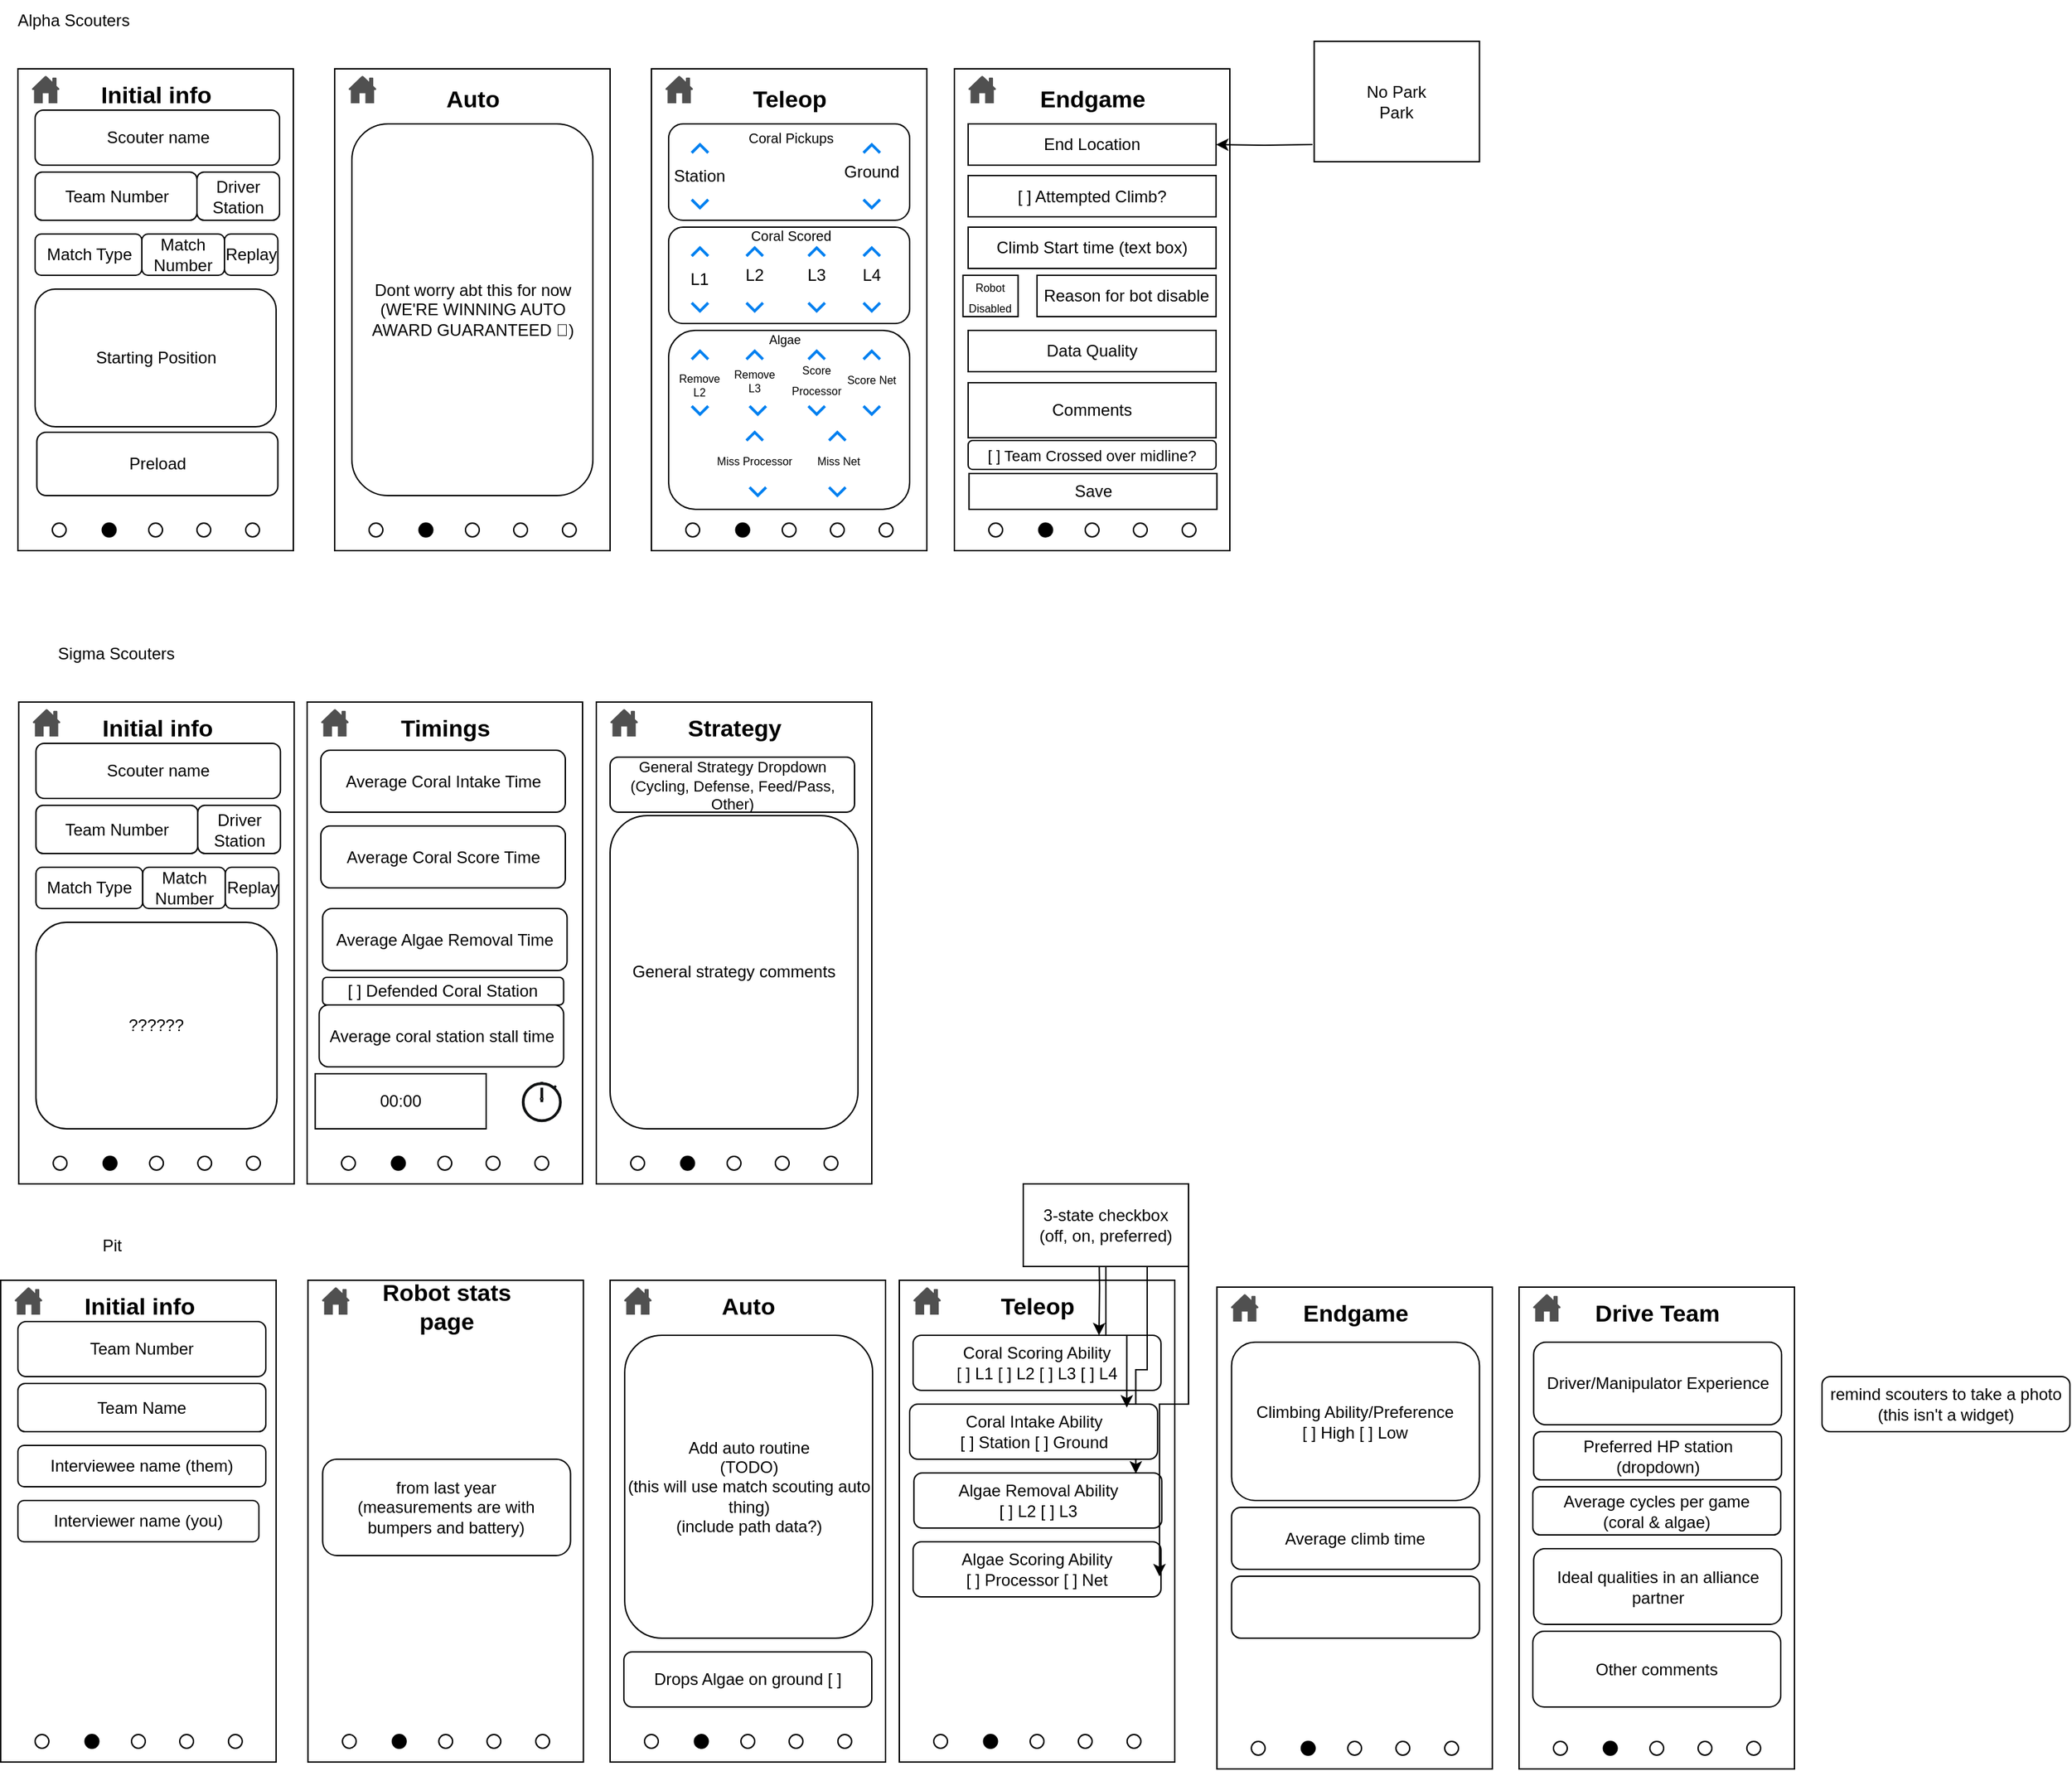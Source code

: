 <mxfile version="24.7.17">
  <diagram name="Page-1" id="pNYuu7fGyG9eFN8VhIZH">
    <mxGraphModel dx="869" dy="518" grid="1" gridSize="10" guides="1" tooltips="1" connect="1" arrows="1" fold="1" page="1" pageScale="1" pageWidth="850" pageHeight="1100" math="0" shadow="0">
      <root>
        <mxCell id="0" />
        <mxCell id="1" parent="0" />
        <mxCell id="2jo4EMqZSGKjD50c55YL-33" value="" style="rounded=0;whiteSpace=wrap;html=1;" parent="1" vertex="1">
          <mxGeometry x="580" y="190" width="200" height="350" as="geometry" />
        </mxCell>
        <mxCell id="2jo4EMqZSGKjD50c55YL-1" value="" style="rounded=0;whiteSpace=wrap;html=1;" parent="1" vertex="1">
          <mxGeometry x="120" y="190" width="200" height="350" as="geometry" />
        </mxCell>
        <mxCell id="2jo4EMqZSGKjD50c55YL-3" value="" style="sketch=0;pointerEvents=1;shadow=0;dashed=0;html=1;strokeColor=none;fillColor=#505050;labelPosition=center;verticalLabelPosition=bottom;verticalAlign=top;outlineConnect=0;align=center;shape=mxgraph.office.concepts.home;" parent="1" vertex="1">
          <mxGeometry x="130" y="195" width="20.4" height="20" as="geometry" />
        </mxCell>
        <mxCell id="2jo4EMqZSGKjD50c55YL-4" value="Team Number" style="rounded=1;whiteSpace=wrap;html=1;" parent="1" vertex="1">
          <mxGeometry x="132.5" y="265" width="117.5" height="35" as="geometry" />
        </mxCell>
        <mxCell id="2jo4EMqZSGKjD50c55YL-5" value="Match Type" style="rounded=1;whiteSpace=wrap;html=1;" parent="1" vertex="1">
          <mxGeometry x="132.5" y="310" width="77.5" height="30" as="geometry" />
        </mxCell>
        <mxCell id="2jo4EMqZSGKjD50c55YL-6" value="Starting Position" style="rounded=1;whiteSpace=wrap;html=1;" parent="1" vertex="1">
          <mxGeometry x="132.5" y="350" width="175" height="100" as="geometry" />
        </mxCell>
        <mxCell id="2jo4EMqZSGKjD50c55YL-7" value="&lt;span style=&quot;font-size: 17px;&quot;&gt;&lt;b&gt;Initial info&lt;/b&gt;&lt;/span&gt;" style="text;html=1;align=center;verticalAlign=middle;whiteSpace=wrap;rounded=0;" parent="1" vertex="1">
          <mxGeometry x="161.25" y="195" width="118.75" height="30" as="geometry" />
        </mxCell>
        <mxCell id="2jo4EMqZSGKjD50c55YL-8" value="" style="ellipse;whiteSpace=wrap;html=1;aspect=fixed;" parent="1" vertex="1">
          <mxGeometry x="145" y="520" width="10" height="10" as="geometry" />
        </mxCell>
        <mxCell id="2jo4EMqZSGKjD50c55YL-9" value="" style="ellipse;whiteSpace=wrap;html=1;aspect=fixed;fillColor=#000000;" parent="1" vertex="1">
          <mxGeometry x="181.25" y="520" width="10" height="10" as="geometry" />
        </mxCell>
        <mxCell id="2jo4EMqZSGKjD50c55YL-10" value="" style="ellipse;whiteSpace=wrap;html=1;aspect=fixed;" parent="1" vertex="1">
          <mxGeometry x="215" y="520" width="10" height="10" as="geometry" />
        </mxCell>
        <mxCell id="2jo4EMqZSGKjD50c55YL-11" value="" style="ellipse;whiteSpace=wrap;html=1;aspect=fixed;" parent="1" vertex="1">
          <mxGeometry x="250" y="520" width="10" height="10" as="geometry" />
        </mxCell>
        <mxCell id="2jo4EMqZSGKjD50c55YL-12" value="" style="ellipse;whiteSpace=wrap;html=1;aspect=fixed;" parent="1" vertex="1">
          <mxGeometry x="285.4" y="520" width="10" height="10" as="geometry" />
        </mxCell>
        <mxCell id="2jo4EMqZSGKjD50c55YL-14" value="Match Number" style="rounded=1;whiteSpace=wrap;html=1;" parent="1" vertex="1">
          <mxGeometry x="210" y="310" width="60" height="30" as="geometry" />
        </mxCell>
        <mxCell id="2jo4EMqZSGKjD50c55YL-15" value="Replay" style="rounded=1;whiteSpace=wrap;html=1;" parent="1" vertex="1">
          <mxGeometry x="270" y="310" width="38.75" height="30" as="geometry" />
        </mxCell>
        <mxCell id="2jo4EMqZSGKjD50c55YL-16" value="Driver Station" style="rounded=1;whiteSpace=wrap;html=1;" parent="1" vertex="1">
          <mxGeometry x="250" y="265" width="60" height="35" as="geometry" />
        </mxCell>
        <mxCell id="2jo4EMqZSGKjD50c55YL-17" value="Scouter name" style="rounded=1;whiteSpace=wrap;html=1;" parent="1" vertex="1">
          <mxGeometry x="132.5" y="220" width="177.5" height="40" as="geometry" />
        </mxCell>
        <mxCell id="2jo4EMqZSGKjD50c55YL-18" value="" style="rounded=0;whiteSpace=wrap;html=1;" parent="1" vertex="1">
          <mxGeometry x="350" y="190" width="200" height="350" as="geometry" />
        </mxCell>
        <mxCell id="2jo4EMqZSGKjD50c55YL-19" value="" style="sketch=0;pointerEvents=1;shadow=0;dashed=0;html=1;strokeColor=none;fillColor=#505050;labelPosition=center;verticalLabelPosition=bottom;verticalAlign=top;outlineConnect=0;align=center;shape=mxgraph.office.concepts.home;" parent="1" vertex="1">
          <mxGeometry x="360" y="195" width="20.4" height="20" as="geometry" />
        </mxCell>
        <mxCell id="2jo4EMqZSGKjD50c55YL-22" value="Dont worry abt this for now&lt;div&gt;(WE&#39;RE WINNING AUTO AWARD GUARANTEED 🥳)&lt;/div&gt;" style="rounded=1;whiteSpace=wrap;html=1;" parent="1" vertex="1">
          <mxGeometry x="362.5" y="230" width="175" height="270" as="geometry" />
        </mxCell>
        <mxCell id="2jo4EMqZSGKjD50c55YL-23" value="&lt;span style=&quot;font-size: 17px;&quot;&gt;&lt;b&gt;Auto&lt;/b&gt;&lt;/span&gt;" style="text;html=1;align=center;verticalAlign=middle;whiteSpace=wrap;rounded=0;" parent="1" vertex="1">
          <mxGeometry x="391.25" y="200" width="118.75" height="25" as="geometry" />
        </mxCell>
        <mxCell id="2jo4EMqZSGKjD50c55YL-24" value="" style="ellipse;whiteSpace=wrap;html=1;aspect=fixed;" parent="1" vertex="1">
          <mxGeometry x="375" y="520" width="10" height="10" as="geometry" />
        </mxCell>
        <mxCell id="2jo4EMqZSGKjD50c55YL-25" value="" style="ellipse;whiteSpace=wrap;html=1;aspect=fixed;fillColor=#000000;" parent="1" vertex="1">
          <mxGeometry x="411.25" y="520" width="10" height="10" as="geometry" />
        </mxCell>
        <mxCell id="2jo4EMqZSGKjD50c55YL-26" value="" style="ellipse;whiteSpace=wrap;html=1;aspect=fixed;" parent="1" vertex="1">
          <mxGeometry x="445" y="520" width="10" height="10" as="geometry" />
        </mxCell>
        <mxCell id="2jo4EMqZSGKjD50c55YL-27" value="" style="ellipse;whiteSpace=wrap;html=1;aspect=fixed;" parent="1" vertex="1">
          <mxGeometry x="480" y="520" width="10" height="10" as="geometry" />
        </mxCell>
        <mxCell id="2jo4EMqZSGKjD50c55YL-28" value="" style="ellipse;whiteSpace=wrap;html=1;aspect=fixed;" parent="1" vertex="1">
          <mxGeometry x="515.4" y="520" width="10" height="10" as="geometry" />
        </mxCell>
        <mxCell id="2jo4EMqZSGKjD50c55YL-34" value="" style="sketch=0;pointerEvents=1;shadow=0;dashed=0;html=1;strokeColor=none;fillColor=#505050;labelPosition=center;verticalLabelPosition=bottom;verticalAlign=top;outlineConnect=0;align=center;shape=mxgraph.office.concepts.home;" parent="1" vertex="1">
          <mxGeometry x="590" y="195" width="20.4" height="20" as="geometry" />
        </mxCell>
        <mxCell id="2jo4EMqZSGKjD50c55YL-35" value="" style="rounded=1;whiteSpace=wrap;html=1;" parent="1" vertex="1">
          <mxGeometry x="592.5" y="230" width="175" height="70" as="geometry" />
        </mxCell>
        <mxCell id="2jo4EMqZSGKjD50c55YL-36" value="&lt;span style=&quot;font-size: 17px;&quot;&gt;&lt;b&gt;Teleop&lt;/b&gt;&lt;/span&gt;" style="text;html=1;align=center;verticalAlign=middle;whiteSpace=wrap;rounded=0;" parent="1" vertex="1">
          <mxGeometry x="621.25" y="200" width="118.75" height="25" as="geometry" />
        </mxCell>
        <mxCell id="2jo4EMqZSGKjD50c55YL-37" value="" style="ellipse;whiteSpace=wrap;html=1;aspect=fixed;" parent="1" vertex="1">
          <mxGeometry x="605" y="520" width="10" height="10" as="geometry" />
        </mxCell>
        <mxCell id="2jo4EMqZSGKjD50c55YL-38" value="" style="ellipse;whiteSpace=wrap;html=1;aspect=fixed;fillColor=#000000;" parent="1" vertex="1">
          <mxGeometry x="641.25" y="520" width="10" height="10" as="geometry" />
        </mxCell>
        <mxCell id="2jo4EMqZSGKjD50c55YL-39" value="" style="ellipse;whiteSpace=wrap;html=1;aspect=fixed;" parent="1" vertex="1">
          <mxGeometry x="675" y="520" width="10" height="10" as="geometry" />
        </mxCell>
        <mxCell id="2jo4EMqZSGKjD50c55YL-40" value="" style="ellipse;whiteSpace=wrap;html=1;aspect=fixed;" parent="1" vertex="1">
          <mxGeometry x="710" y="520" width="10" height="10" as="geometry" />
        </mxCell>
        <mxCell id="2jo4EMqZSGKjD50c55YL-41" value="" style="ellipse;whiteSpace=wrap;html=1;aspect=fixed;" parent="1" vertex="1">
          <mxGeometry x="745.4" y="520" width="10" height="10" as="geometry" />
        </mxCell>
        <mxCell id="2jo4EMqZSGKjD50c55YL-42" value="Alpha Scouters" style="text;html=1;align=center;verticalAlign=middle;resizable=0;points=[];autosize=1;strokeColor=none;fillColor=none;" parent="1" vertex="1">
          <mxGeometry x="110" y="140" width="100" height="30" as="geometry" />
        </mxCell>
        <mxCell id="2jo4EMqZSGKjD50c55YL-43" value="Sigma Scouters" style="text;html=1;align=center;verticalAlign=middle;resizable=0;points=[];autosize=1;strokeColor=none;fillColor=none;" parent="1" vertex="1">
          <mxGeometry x="136.25" y="600" width="110" height="30" as="geometry" />
        </mxCell>
        <mxCell id="2jo4EMqZSGKjD50c55YL-44" value="&lt;font style=&quot;font-size: 10px;&quot;&gt;Coral Pickups&lt;/font&gt;" style="text;html=1;align=center;verticalAlign=middle;whiteSpace=wrap;rounded=0;" parent="1" vertex="1">
          <mxGeometry x="641.25" y="225" width="81.25" height="30" as="geometry" />
        </mxCell>
        <mxCell id="2jo4EMqZSGKjD50c55YL-45" value="" style="html=1;verticalLabelPosition=bottom;labelBackgroundColor=#ffffff;verticalAlign=top;shadow=0;dashed=0;strokeWidth=2;shape=mxgraph.ios7.misc.up;strokeColor=#0080f0;" parent="1" vertex="1">
          <mxGeometry x="609.25" y="245" width="12" height="6" as="geometry" />
        </mxCell>
        <mxCell id="2jo4EMqZSGKjD50c55YL-46" value="" style="html=1;verticalLabelPosition=bottom;labelBackgroundColor=#ffffff;verticalAlign=top;shadow=0;dashed=0;strokeWidth=2;shape=mxgraph.ios7.misc.down;strokeColor=#0080f0;" parent="1" vertex="1">
          <mxGeometry x="609.25" y="285" width="12" height="6" as="geometry" />
        </mxCell>
        <mxCell id="2jo4EMqZSGKjD50c55YL-47" value="Station" style="text;html=1;align=center;verticalAlign=middle;whiteSpace=wrap;rounded=0;" parent="1" vertex="1">
          <mxGeometry x="585.25" y="255" width="60" height="25" as="geometry" />
        </mxCell>
        <mxCell id="2jo4EMqZSGKjD50c55YL-50" value="Ground" style="text;html=1;align=center;verticalAlign=middle;whiteSpace=wrap;rounded=0;" parent="1" vertex="1">
          <mxGeometry x="710" y="245" width="60" height="40" as="geometry" />
        </mxCell>
        <mxCell id="2jo4EMqZSGKjD50c55YL-51" value="" style="html=1;verticalLabelPosition=bottom;labelBackgroundColor=#ffffff;verticalAlign=top;shadow=0;dashed=0;strokeWidth=2;shape=mxgraph.ios7.misc.up;strokeColor=#0080f0;" parent="1" vertex="1">
          <mxGeometry x="734" y="245" width="12" height="6" as="geometry" />
        </mxCell>
        <mxCell id="2jo4EMqZSGKjD50c55YL-52" value="" style="html=1;verticalLabelPosition=bottom;labelBackgroundColor=#ffffff;verticalAlign=top;shadow=0;dashed=0;strokeWidth=2;shape=mxgraph.ios7.misc.down;strokeColor=#0080f0;" parent="1" vertex="1">
          <mxGeometry x="734" y="285" width="12" height="6" as="geometry" />
        </mxCell>
        <mxCell id="2jo4EMqZSGKjD50c55YL-53" value="" style="rounded=1;whiteSpace=wrap;html=1;" parent="1" vertex="1">
          <mxGeometry x="592.5" y="305" width="175" height="70" as="geometry" />
        </mxCell>
        <mxCell id="2jo4EMqZSGKjD50c55YL-54" value="&lt;font style=&quot;font-size: 10px;&quot;&gt;Coral Scored&lt;/font&gt;" style="text;html=1;align=center;verticalAlign=middle;whiteSpace=wrap;rounded=0;" parent="1" vertex="1">
          <mxGeometry x="641.25" y="296" width="81.25" height="30" as="geometry" />
        </mxCell>
        <mxCell id="2jo4EMqZSGKjD50c55YL-55" value="" style="html=1;verticalLabelPosition=bottom;labelBackgroundColor=#ffffff;verticalAlign=top;shadow=0;dashed=0;strokeWidth=2;shape=mxgraph.ios7.misc.up;strokeColor=#0080f0;" parent="1" vertex="1">
          <mxGeometry x="609.25" y="320" width="12" height="6" as="geometry" />
        </mxCell>
        <mxCell id="2jo4EMqZSGKjD50c55YL-56" value="" style="html=1;verticalLabelPosition=bottom;labelBackgroundColor=#ffffff;verticalAlign=top;shadow=0;dashed=0;strokeWidth=2;shape=mxgraph.ios7.misc.down;strokeColor=#0080f0;" parent="1" vertex="1">
          <mxGeometry x="609.25" y="360" width="12" height="6" as="geometry" />
        </mxCell>
        <mxCell id="2jo4EMqZSGKjD50c55YL-57" value="L1" style="text;html=1;align=center;verticalAlign=middle;whiteSpace=wrap;rounded=0;" parent="1" vertex="1">
          <mxGeometry x="585.25" y="330" width="60" height="25" as="geometry" />
        </mxCell>
        <mxCell id="2jo4EMqZSGKjD50c55YL-58" value="L4" style="text;html=1;align=center;verticalAlign=middle;whiteSpace=wrap;rounded=0;" parent="1" vertex="1">
          <mxGeometry x="710" y="320" width="60" height="40" as="geometry" />
        </mxCell>
        <mxCell id="2jo4EMqZSGKjD50c55YL-59" value="" style="html=1;verticalLabelPosition=bottom;labelBackgroundColor=#ffffff;verticalAlign=top;shadow=0;dashed=0;strokeWidth=2;shape=mxgraph.ios7.misc.up;strokeColor=#0080f0;" parent="1" vertex="1">
          <mxGeometry x="734" y="320" width="12" height="6" as="geometry" />
        </mxCell>
        <mxCell id="2jo4EMqZSGKjD50c55YL-60" value="" style="html=1;verticalLabelPosition=bottom;labelBackgroundColor=#ffffff;verticalAlign=top;shadow=0;dashed=0;strokeWidth=2;shape=mxgraph.ios7.misc.down;strokeColor=#0080f0;" parent="1" vertex="1">
          <mxGeometry x="734" y="360" width="12" height="6" as="geometry" />
        </mxCell>
        <mxCell id="2jo4EMqZSGKjD50c55YL-61" value="L3" style="text;html=1;align=center;verticalAlign=middle;whiteSpace=wrap;rounded=0;" parent="1" vertex="1">
          <mxGeometry x="670" y="320" width="60" height="40" as="geometry" />
        </mxCell>
        <mxCell id="2jo4EMqZSGKjD50c55YL-62" value="" style="html=1;verticalLabelPosition=bottom;labelBackgroundColor=#ffffff;verticalAlign=top;shadow=0;dashed=0;strokeWidth=2;shape=mxgraph.ios7.misc.up;strokeColor=#0080f0;" parent="1" vertex="1">
          <mxGeometry x="694" y="320" width="12" height="6" as="geometry" />
        </mxCell>
        <mxCell id="2jo4EMqZSGKjD50c55YL-63" value="" style="html=1;verticalLabelPosition=bottom;labelBackgroundColor=#ffffff;verticalAlign=top;shadow=0;dashed=0;strokeWidth=2;shape=mxgraph.ios7.misc.down;strokeColor=#0080f0;" parent="1" vertex="1">
          <mxGeometry x="694" y="360" width="12" height="6" as="geometry" />
        </mxCell>
        <mxCell id="2jo4EMqZSGKjD50c55YL-64" value="L2" style="text;html=1;align=center;verticalAlign=middle;whiteSpace=wrap;rounded=0;" parent="1" vertex="1">
          <mxGeometry x="625" y="320" width="60" height="40" as="geometry" />
        </mxCell>
        <mxCell id="2jo4EMqZSGKjD50c55YL-65" value="" style="html=1;verticalLabelPosition=bottom;labelBackgroundColor=#ffffff;verticalAlign=top;shadow=0;dashed=0;strokeWidth=2;shape=mxgraph.ios7.misc.up;strokeColor=#0080f0;" parent="1" vertex="1">
          <mxGeometry x="649" y="320" width="12" height="6" as="geometry" />
        </mxCell>
        <mxCell id="2jo4EMqZSGKjD50c55YL-66" value="" style="html=1;verticalLabelPosition=bottom;labelBackgroundColor=#ffffff;verticalAlign=top;shadow=0;dashed=0;strokeWidth=2;shape=mxgraph.ios7.misc.down;strokeColor=#0080f0;" parent="1" vertex="1">
          <mxGeometry x="649" y="360" width="12" height="6" as="geometry" />
        </mxCell>
        <mxCell id="2jo4EMqZSGKjD50c55YL-71" value="" style="rounded=1;whiteSpace=wrap;html=1;" parent="1" vertex="1">
          <mxGeometry x="592.5" y="380" width="175" height="130" as="geometry" />
        </mxCell>
        <mxCell id="2jo4EMqZSGKjD50c55YL-72" value="" style="html=1;verticalLabelPosition=bottom;labelBackgroundColor=#ffffff;verticalAlign=top;shadow=0;dashed=0;strokeWidth=2;shape=mxgraph.ios7.misc.up;strokeColor=#0080f0;" parent="1" vertex="1">
          <mxGeometry x="609.25" y="395" width="12" height="6" as="geometry" />
        </mxCell>
        <mxCell id="2jo4EMqZSGKjD50c55YL-73" value="" style="html=1;verticalLabelPosition=bottom;labelBackgroundColor=#ffffff;verticalAlign=top;shadow=0;dashed=0;strokeWidth=2;shape=mxgraph.ios7.misc.down;strokeColor=#0080f0;" parent="1" vertex="1">
          <mxGeometry x="609.25" y="435" width="12" height="6" as="geometry" />
        </mxCell>
        <mxCell id="2jo4EMqZSGKjD50c55YL-74" value="&lt;font style=&quot;font-size: 8px;&quot;&gt;Remove&lt;/font&gt;&lt;div style=&quot;font-size: 8px;&quot;&gt;&lt;font style=&quot;font-size: 8px;&quot;&gt;L2&lt;/font&gt;&lt;/div&gt;" style="text;html=1;align=center;verticalAlign=middle;whiteSpace=wrap;rounded=0;" parent="1" vertex="1">
          <mxGeometry x="585.25" y="405" width="60" height="25" as="geometry" />
        </mxCell>
        <mxCell id="2jo4EMqZSGKjD50c55YL-75" value="&lt;font style=&quot;font-size: 8px;&quot;&gt;Score Net&lt;/font&gt;" style="text;html=1;align=center;verticalAlign=middle;whiteSpace=wrap;rounded=0;" parent="1" vertex="1">
          <mxGeometry x="710" y="395" width="60" height="40" as="geometry" />
        </mxCell>
        <mxCell id="2jo4EMqZSGKjD50c55YL-76" value="" style="html=1;verticalLabelPosition=bottom;labelBackgroundColor=#ffffff;verticalAlign=top;shadow=0;dashed=0;strokeWidth=2;shape=mxgraph.ios7.misc.up;strokeColor=#0080f0;" parent="1" vertex="1">
          <mxGeometry x="734" y="395" width="12" height="6" as="geometry" />
        </mxCell>
        <mxCell id="2jo4EMqZSGKjD50c55YL-77" value="" style="html=1;verticalLabelPosition=bottom;labelBackgroundColor=#ffffff;verticalAlign=top;shadow=0;dashed=0;strokeWidth=2;shape=mxgraph.ios7.misc.down;strokeColor=#0080f0;" parent="1" vertex="1">
          <mxGeometry x="734" y="435" width="12" height="6" as="geometry" />
        </mxCell>
        <mxCell id="2jo4EMqZSGKjD50c55YL-84" value="&lt;font style=&quot;font-size: 9px;&quot;&gt;Algae&lt;/font&gt;" style="text;html=1;align=center;verticalAlign=middle;whiteSpace=wrap;rounded=0;" parent="1" vertex="1">
          <mxGeometry x="634" y="371" width="86" height="30" as="geometry" />
        </mxCell>
        <mxCell id="2jo4EMqZSGKjD50c55YL-88" value="&lt;font style=&quot;font-size: 8px;&quot;&gt;Score Processor&lt;/font&gt;" style="text;html=1;align=center;verticalAlign=middle;whiteSpace=wrap;rounded=0;" parent="1" vertex="1">
          <mxGeometry x="670" y="395" width="60" height="40" as="geometry" />
        </mxCell>
        <mxCell id="2jo4EMqZSGKjD50c55YL-89" value="" style="html=1;verticalLabelPosition=bottom;labelBackgroundColor=#ffffff;verticalAlign=top;shadow=0;dashed=0;strokeWidth=2;shape=mxgraph.ios7.misc.up;strokeColor=#0080f0;" parent="1" vertex="1">
          <mxGeometry x="694" y="395" width="12" height="6" as="geometry" />
        </mxCell>
        <mxCell id="2jo4EMqZSGKjD50c55YL-90" value="&lt;font style=&quot;font-size: 8px;&quot;&gt;Remove&lt;/font&gt;&lt;div style=&quot;font-size: 8px;&quot;&gt;&lt;font style=&quot;font-size: 8px;&quot;&gt;L3&lt;/font&gt;&lt;/div&gt;" style="text;html=1;align=center;verticalAlign=middle;whiteSpace=wrap;rounded=0;" parent="1" vertex="1">
          <mxGeometry x="625" y="395" width="60" height="40" as="geometry" />
        </mxCell>
        <mxCell id="2jo4EMqZSGKjD50c55YL-91" value="" style="html=1;verticalLabelPosition=bottom;labelBackgroundColor=#ffffff;verticalAlign=top;shadow=0;dashed=0;strokeWidth=2;shape=mxgraph.ios7.misc.up;strokeColor=#0080f0;" parent="1" vertex="1">
          <mxGeometry x="649" y="395" width="12" height="6" as="geometry" />
        </mxCell>
        <mxCell id="2jo4EMqZSGKjD50c55YL-92" value="" style="html=1;verticalLabelPosition=bottom;labelBackgroundColor=#ffffff;verticalAlign=top;shadow=0;dashed=0;strokeWidth=2;shape=mxgraph.ios7.misc.down;strokeColor=#0080f0;" parent="1" vertex="1">
          <mxGeometry x="694" y="435" width="12" height="6" as="geometry" />
        </mxCell>
        <mxCell id="2jo4EMqZSGKjD50c55YL-93" value="" style="html=1;verticalLabelPosition=bottom;labelBackgroundColor=#ffffff;verticalAlign=top;shadow=0;dashed=0;strokeWidth=2;shape=mxgraph.ios7.misc.down;strokeColor=#0080f0;" parent="1" vertex="1">
          <mxGeometry x="651.25" y="435" width="12" height="6" as="geometry" />
        </mxCell>
        <mxCell id="2jo4EMqZSGKjD50c55YL-94" value="&lt;span style=&quot;font-size: 8px;&quot;&gt;Miss Processor&lt;/span&gt;" style="text;html=1;align=center;verticalAlign=middle;whiteSpace=wrap;rounded=0;" parent="1" vertex="1">
          <mxGeometry x="625" y="454" width="60" height="40" as="geometry" />
        </mxCell>
        <mxCell id="2jo4EMqZSGKjD50c55YL-95" value="" style="html=1;verticalLabelPosition=bottom;labelBackgroundColor=#ffffff;verticalAlign=top;shadow=0;dashed=0;strokeWidth=2;shape=mxgraph.ios7.misc.down;strokeColor=#0080f0;" parent="1" vertex="1">
          <mxGeometry x="651.25" y="494" width="12" height="6" as="geometry" />
        </mxCell>
        <mxCell id="2jo4EMqZSGKjD50c55YL-96" value="" style="html=1;verticalLabelPosition=bottom;labelBackgroundColor=#ffffff;verticalAlign=top;shadow=0;dashed=0;strokeWidth=2;shape=mxgraph.ios7.misc.up;strokeColor=#0080f0;" parent="1" vertex="1">
          <mxGeometry x="649" y="454" width="12" height="6" as="geometry" />
        </mxCell>
        <mxCell id="2jo4EMqZSGKjD50c55YL-97" value="" style="html=1;verticalLabelPosition=bottom;labelBackgroundColor=#ffffff;verticalAlign=top;shadow=0;dashed=0;strokeWidth=2;shape=mxgraph.ios7.misc.up;strokeColor=#0080f0;" parent="1" vertex="1">
          <mxGeometry x="709" y="454" width="12" height="6" as="geometry" />
        </mxCell>
        <mxCell id="2jo4EMqZSGKjD50c55YL-98" value="&lt;span style=&quot;font-size: 8px;&quot;&gt;Miss Net&lt;/span&gt;" style="text;html=1;align=center;verticalAlign=middle;whiteSpace=wrap;rounded=0;" parent="1" vertex="1">
          <mxGeometry x="686" y="464" width="60" height="20" as="geometry" />
        </mxCell>
        <mxCell id="2jo4EMqZSGKjD50c55YL-99" value="" style="html=1;verticalLabelPosition=bottom;labelBackgroundColor=#ffffff;verticalAlign=top;shadow=0;dashed=0;strokeWidth=2;shape=mxgraph.ios7.misc.up;strokeColor=#0080f0;direction=west;" parent="1" vertex="1">
          <mxGeometry x="709" y="494" width="12" height="6" as="geometry" />
        </mxCell>
        <mxCell id="2jo4EMqZSGKjD50c55YL-100" value="" style="rounded=0;whiteSpace=wrap;html=1;" parent="1" vertex="1">
          <mxGeometry x="800" y="190" width="200" height="350" as="geometry" />
        </mxCell>
        <mxCell id="2jo4EMqZSGKjD50c55YL-101" value="" style="sketch=0;pointerEvents=1;shadow=0;dashed=0;html=1;strokeColor=none;fillColor=#505050;labelPosition=center;verticalLabelPosition=bottom;verticalAlign=top;outlineConnect=0;align=center;shape=mxgraph.office.concepts.home;" parent="1" vertex="1">
          <mxGeometry x="810" y="195" width="20.4" height="20" as="geometry" />
        </mxCell>
        <mxCell id="2jo4EMqZSGKjD50c55YL-103" value="&lt;span style=&quot;font-size: 17px;&quot;&gt;&lt;b&gt;Endgame&lt;/b&gt;&lt;/span&gt;" style="text;html=1;align=center;verticalAlign=middle;whiteSpace=wrap;rounded=0;" parent="1" vertex="1">
          <mxGeometry x="841.25" y="200" width="118.75" height="25" as="geometry" />
        </mxCell>
        <mxCell id="2jo4EMqZSGKjD50c55YL-104" value="" style="ellipse;whiteSpace=wrap;html=1;aspect=fixed;" parent="1" vertex="1">
          <mxGeometry x="825" y="520" width="10" height="10" as="geometry" />
        </mxCell>
        <mxCell id="2jo4EMqZSGKjD50c55YL-105" value="" style="ellipse;whiteSpace=wrap;html=1;aspect=fixed;fillColor=#000000;" parent="1" vertex="1">
          <mxGeometry x="861.25" y="520" width="10" height="10" as="geometry" />
        </mxCell>
        <mxCell id="2jo4EMqZSGKjD50c55YL-106" value="" style="ellipse;whiteSpace=wrap;html=1;aspect=fixed;" parent="1" vertex="1">
          <mxGeometry x="895" y="520" width="10" height="10" as="geometry" />
        </mxCell>
        <mxCell id="2jo4EMqZSGKjD50c55YL-107" value="" style="ellipse;whiteSpace=wrap;html=1;aspect=fixed;" parent="1" vertex="1">
          <mxGeometry x="930" y="520" width="10" height="10" as="geometry" />
        </mxCell>
        <mxCell id="2jo4EMqZSGKjD50c55YL-108" value="" style="ellipse;whiteSpace=wrap;html=1;aspect=fixed;" parent="1" vertex="1">
          <mxGeometry x="965.4" y="520" width="10" height="10" as="geometry" />
        </mxCell>
        <mxCell id="2jo4EMqZSGKjD50c55YL-151" style="edgeStyle=orthogonalEdgeStyle;rounded=0;orthogonalLoop=1;jettySize=auto;html=1;exitX=1;exitY=0.5;exitDx=0;exitDy=0;entryX=1;entryY=0.5;entryDx=0;entryDy=0;" parent="1" target="2jo4EMqZSGKjD50c55YL-150" edge="1">
          <mxGeometry relative="1" as="geometry">
            <mxPoint x="1060" y="245" as="sourcePoint" />
          </mxGeometry>
        </mxCell>
        <mxCell id="2jo4EMqZSGKjD50c55YL-150" value="End Location" style="rounded=0;whiteSpace=wrap;html=1;" parent="1" vertex="1">
          <mxGeometry x="810" y="230" width="180" height="30" as="geometry" />
        </mxCell>
        <mxCell id="2jo4EMqZSGKjD50c55YL-152" value="No Park&lt;div&gt;Park&lt;/div&gt;" style="rounded=0;whiteSpace=wrap;html=1;" parent="1" vertex="1">
          <mxGeometry x="1061.25" y="170" width="120" height="87.5" as="geometry" />
        </mxCell>
        <mxCell id="2jo4EMqZSGKjD50c55YL-153" value="Climb Start time (text box)" style="rounded=0;whiteSpace=wrap;html=1;" parent="1" vertex="1">
          <mxGeometry x="810" y="305" width="180" height="30" as="geometry" />
        </mxCell>
        <mxCell id="2jo4EMqZSGKjD50c55YL-154" value="Preload" style="rounded=1;whiteSpace=wrap;html=1;" parent="1" vertex="1">
          <mxGeometry x="133.75" y="454" width="175" height="46" as="geometry" />
        </mxCell>
        <mxCell id="2jo4EMqZSGKjD50c55YL-155" value="&lt;font style=&quot;font-size: 8px;&quot;&gt;Robot Disabled&lt;/font&gt;" style="rounded=0;whiteSpace=wrap;html=1;" parent="1" vertex="1">
          <mxGeometry x="806.25" y="340" width="40" height="30" as="geometry" />
        </mxCell>
        <mxCell id="2jo4EMqZSGKjD50c55YL-156" value="Reason for bot disable" style="rounded=0;whiteSpace=wrap;html=1;" parent="1" vertex="1">
          <mxGeometry x="860" y="340" width="130" height="30" as="geometry" />
        </mxCell>
        <mxCell id="2jo4EMqZSGKjD50c55YL-157" value="Data Quality" style="rounded=0;whiteSpace=wrap;html=1;" parent="1" vertex="1">
          <mxGeometry x="810" y="380" width="180" height="30" as="geometry" />
        </mxCell>
        <mxCell id="2jo4EMqZSGKjD50c55YL-158" value="Comments" style="rounded=0;whiteSpace=wrap;html=1;" parent="1" vertex="1">
          <mxGeometry x="810" y="418" width="180" height="40" as="geometry" />
        </mxCell>
        <mxCell id="2jo4EMqZSGKjD50c55YL-159" value="Save" style="rounded=0;whiteSpace=wrap;html=1;" parent="1" vertex="1">
          <mxGeometry x="810.63" y="484" width="180" height="26" as="geometry" />
        </mxCell>
        <mxCell id="2jo4EMqZSGKjD50c55YL-160" value="" style="rounded=0;whiteSpace=wrap;html=1;" parent="1" vertex="1">
          <mxGeometry x="120.63" y="650" width="200" height="350" as="geometry" />
        </mxCell>
        <mxCell id="2jo4EMqZSGKjD50c55YL-161" value="" style="sketch=0;pointerEvents=1;shadow=0;dashed=0;html=1;strokeColor=none;fillColor=#505050;labelPosition=center;verticalLabelPosition=bottom;verticalAlign=top;outlineConnect=0;align=center;shape=mxgraph.office.concepts.home;" parent="1" vertex="1">
          <mxGeometry x="130.63" y="655" width="20.4" height="20" as="geometry" />
        </mxCell>
        <mxCell id="2jo4EMqZSGKjD50c55YL-162" value="Team Number" style="rounded=1;whiteSpace=wrap;html=1;" parent="1" vertex="1">
          <mxGeometry x="133.13" y="725" width="117.5" height="35" as="geometry" />
        </mxCell>
        <mxCell id="2jo4EMqZSGKjD50c55YL-163" value="Match Type" style="rounded=1;whiteSpace=wrap;html=1;" parent="1" vertex="1">
          <mxGeometry x="133.13" y="770" width="77.5" height="30" as="geometry" />
        </mxCell>
        <mxCell id="2jo4EMqZSGKjD50c55YL-164" value="??????" style="rounded=1;whiteSpace=wrap;html=1;" parent="1" vertex="1">
          <mxGeometry x="133.13" y="810" width="175" height="150" as="geometry" />
        </mxCell>
        <mxCell id="2jo4EMqZSGKjD50c55YL-165" value="&lt;span style=&quot;font-size: 17px;&quot;&gt;&lt;b&gt;Initial info&lt;/b&gt;&lt;/span&gt;" style="text;html=1;align=center;verticalAlign=middle;whiteSpace=wrap;rounded=0;" parent="1" vertex="1">
          <mxGeometry x="161.88" y="655" width="118.75" height="30" as="geometry" />
        </mxCell>
        <mxCell id="2jo4EMqZSGKjD50c55YL-166" value="" style="ellipse;whiteSpace=wrap;html=1;aspect=fixed;" parent="1" vertex="1">
          <mxGeometry x="145.63" y="980" width="10" height="10" as="geometry" />
        </mxCell>
        <mxCell id="2jo4EMqZSGKjD50c55YL-167" value="" style="ellipse;whiteSpace=wrap;html=1;aspect=fixed;fillColor=#000000;" parent="1" vertex="1">
          <mxGeometry x="181.88" y="980" width="10" height="10" as="geometry" />
        </mxCell>
        <mxCell id="2jo4EMqZSGKjD50c55YL-168" value="" style="ellipse;whiteSpace=wrap;html=1;aspect=fixed;" parent="1" vertex="1">
          <mxGeometry x="215.63" y="980" width="10" height="10" as="geometry" />
        </mxCell>
        <mxCell id="2jo4EMqZSGKjD50c55YL-169" value="" style="ellipse;whiteSpace=wrap;html=1;aspect=fixed;" parent="1" vertex="1">
          <mxGeometry x="250.63" y="980" width="10" height="10" as="geometry" />
        </mxCell>
        <mxCell id="2jo4EMqZSGKjD50c55YL-170" value="" style="ellipse;whiteSpace=wrap;html=1;aspect=fixed;" parent="1" vertex="1">
          <mxGeometry x="286.03" y="980" width="10" height="10" as="geometry" />
        </mxCell>
        <mxCell id="2jo4EMqZSGKjD50c55YL-171" value="Match Number" style="rounded=1;whiteSpace=wrap;html=1;" parent="1" vertex="1">
          <mxGeometry x="210.63" y="770" width="60" height="30" as="geometry" />
        </mxCell>
        <mxCell id="2jo4EMqZSGKjD50c55YL-172" value="Replay" style="rounded=1;whiteSpace=wrap;html=1;" parent="1" vertex="1">
          <mxGeometry x="270.63" y="770" width="38.75" height="30" as="geometry" />
        </mxCell>
        <mxCell id="2jo4EMqZSGKjD50c55YL-173" value="Driver Station" style="rounded=1;whiteSpace=wrap;html=1;" parent="1" vertex="1">
          <mxGeometry x="250.63" y="725" width="60" height="35" as="geometry" />
        </mxCell>
        <mxCell id="2jo4EMqZSGKjD50c55YL-174" value="Scouter name" style="rounded=1;whiteSpace=wrap;html=1;" parent="1" vertex="1">
          <mxGeometry x="133.13" y="680" width="177.5" height="40" as="geometry" />
        </mxCell>
        <mxCell id="2jo4EMqZSGKjD50c55YL-176" value="" style="rounded=0;whiteSpace=wrap;html=1;" parent="1" vertex="1">
          <mxGeometry x="540" y="650" width="200" height="350" as="geometry" />
        </mxCell>
        <mxCell id="2jo4EMqZSGKjD50c55YL-177" value="" style="sketch=0;pointerEvents=1;shadow=0;dashed=0;html=1;strokeColor=none;fillColor=#505050;labelPosition=center;verticalLabelPosition=bottom;verticalAlign=top;outlineConnect=0;align=center;shape=mxgraph.office.concepts.home;" parent="1" vertex="1">
          <mxGeometry x="550" y="655" width="20.4" height="20" as="geometry" />
        </mxCell>
        <mxCell id="2jo4EMqZSGKjD50c55YL-181" value="&lt;span style=&quot;font-size: 17px;&quot;&gt;&lt;b&gt;Strategy&lt;/b&gt;&lt;/span&gt;" style="text;html=1;align=center;verticalAlign=middle;whiteSpace=wrap;rounded=0;" parent="1" vertex="1">
          <mxGeometry x="581.25" y="655" width="118.75" height="30" as="geometry" />
        </mxCell>
        <mxCell id="2jo4EMqZSGKjD50c55YL-182" value="" style="ellipse;whiteSpace=wrap;html=1;aspect=fixed;" parent="1" vertex="1">
          <mxGeometry x="565" y="980" width="10" height="10" as="geometry" />
        </mxCell>
        <mxCell id="2jo4EMqZSGKjD50c55YL-183" value="" style="ellipse;whiteSpace=wrap;html=1;aspect=fixed;fillColor=#000000;" parent="1" vertex="1">
          <mxGeometry x="601.25" y="980" width="10" height="10" as="geometry" />
        </mxCell>
        <mxCell id="2jo4EMqZSGKjD50c55YL-184" value="" style="ellipse;whiteSpace=wrap;html=1;aspect=fixed;" parent="1" vertex="1">
          <mxGeometry x="635" y="980" width="10" height="10" as="geometry" />
        </mxCell>
        <mxCell id="2jo4EMqZSGKjD50c55YL-185" value="" style="ellipse;whiteSpace=wrap;html=1;aspect=fixed;" parent="1" vertex="1">
          <mxGeometry x="670" y="980" width="10" height="10" as="geometry" />
        </mxCell>
        <mxCell id="2jo4EMqZSGKjD50c55YL-186" value="" style="ellipse;whiteSpace=wrap;html=1;aspect=fixed;" parent="1" vertex="1">
          <mxGeometry x="705.4" y="980" width="10" height="10" as="geometry" />
        </mxCell>
        <mxCell id="2jo4EMqZSGKjD50c55YL-192" value="&lt;font style=&quot;font-size: 11px;&quot;&gt;General Strategy Dropdown&lt;/font&gt;&lt;div style=&quot;font-size: 11px;&quot;&gt;&lt;font style=&quot;font-size: 11px;&quot;&gt;(Cycling, Defense, Feed/Pass, Other)&lt;/font&gt;&lt;/div&gt;" style="rounded=1;whiteSpace=wrap;html=1;" parent="1" vertex="1">
          <mxGeometry x="550" y="690" width="177.5" height="40" as="geometry" />
        </mxCell>
        <mxCell id="2jo4EMqZSGKjD50c55YL-193" value="&lt;span style=&quot;font-size: 11px;&quot;&gt;[ ] Team Crossed over midline?&lt;/span&gt;" style="rounded=1;whiteSpace=wrap;html=1;" parent="1" vertex="1">
          <mxGeometry x="810" y="460" width="180" height="21" as="geometry" />
        </mxCell>
        <mxCell id="2jo4EMqZSGKjD50c55YL-194" value="" style="rounded=0;whiteSpace=wrap;html=1;" parent="1" vertex="1">
          <mxGeometry x="330" y="650" width="200" height="350" as="geometry" />
        </mxCell>
        <mxCell id="2jo4EMqZSGKjD50c55YL-213" value="Average Algae Removal Time" style="rounded=1;whiteSpace=wrap;html=1;" parent="1" vertex="1">
          <mxGeometry x="341.25" y="800" width="177.5" height="45" as="geometry" />
        </mxCell>
        <mxCell id="2jo4EMqZSGKjD50c55YL-195" value="" style="sketch=0;pointerEvents=1;shadow=0;dashed=0;html=1;strokeColor=none;fillColor=#505050;labelPosition=center;verticalLabelPosition=bottom;verticalAlign=top;outlineConnect=0;align=center;shape=mxgraph.office.concepts.home;" parent="1" vertex="1">
          <mxGeometry x="340" y="655" width="20.4" height="20" as="geometry" />
        </mxCell>
        <mxCell id="2jo4EMqZSGKjD50c55YL-196" value="&lt;span style=&quot;font-size: 17px;&quot;&gt;&lt;b&gt;Timings&lt;/b&gt;&lt;/span&gt;" style="text;html=1;align=center;verticalAlign=middle;whiteSpace=wrap;rounded=0;" parent="1" vertex="1">
          <mxGeometry x="371.25" y="655" width="118.75" height="30" as="geometry" />
        </mxCell>
        <mxCell id="2jo4EMqZSGKjD50c55YL-197" value="" style="ellipse;whiteSpace=wrap;html=1;aspect=fixed;" parent="1" vertex="1">
          <mxGeometry x="355" y="980" width="10" height="10" as="geometry" />
        </mxCell>
        <mxCell id="2jo4EMqZSGKjD50c55YL-198" value="" style="ellipse;whiteSpace=wrap;html=1;aspect=fixed;fillColor=#000000;" parent="1" vertex="1">
          <mxGeometry x="391.25" y="980" width="10" height="10" as="geometry" />
        </mxCell>
        <mxCell id="2jo4EMqZSGKjD50c55YL-199" value="" style="ellipse;whiteSpace=wrap;html=1;aspect=fixed;" parent="1" vertex="1">
          <mxGeometry x="425" y="980" width="10" height="10" as="geometry" />
        </mxCell>
        <mxCell id="2jo4EMqZSGKjD50c55YL-200" value="" style="ellipse;whiteSpace=wrap;html=1;aspect=fixed;" parent="1" vertex="1">
          <mxGeometry x="460" y="980" width="10" height="10" as="geometry" />
        </mxCell>
        <mxCell id="2jo4EMqZSGKjD50c55YL-201" value="" style="ellipse;whiteSpace=wrap;html=1;aspect=fixed;" parent="1" vertex="1">
          <mxGeometry x="495.4" y="980" width="10" height="10" as="geometry" />
        </mxCell>
        <mxCell id="2jo4EMqZSGKjD50c55YL-202" value="Average Coral Intake Time" style="rounded=1;whiteSpace=wrap;html=1;" parent="1" vertex="1">
          <mxGeometry x="340" y="685" width="177.5" height="45" as="geometry" />
        </mxCell>
        <mxCell id="2jo4EMqZSGKjD50c55YL-212" value="Average Coral Score Time" style="rounded=1;whiteSpace=wrap;html=1;" parent="1" vertex="1">
          <mxGeometry x="340" y="740" width="177.5" height="45" as="geometry" />
        </mxCell>
        <mxCell id="2jo4EMqZSGKjD50c55YL-206" value="00:00" style="rounded=0;whiteSpace=wrap;html=1;" parent="1" vertex="1">
          <mxGeometry x="335.85" y="920" width="124.15" height="40" as="geometry" />
        </mxCell>
        <mxCell id="2jo4EMqZSGKjD50c55YL-211" value="" style="html=1;verticalLabelPosition=bottom;align=center;labelBackgroundColor=#ffffff;verticalAlign=top;strokeWidth=2;strokeColor=#0F1112;shadow=0;dashed=0;shape=mxgraph.ios7.icons.stopwatch;" parent="1" vertex="1">
          <mxGeometry x="486.9" y="925.9" width="27" height="28.2" as="geometry" />
        </mxCell>
        <mxCell id="2jo4EMqZSGKjD50c55YL-215" value="Average coral station stall time" style="rounded=1;whiteSpace=wrap;html=1;" parent="1" vertex="1">
          <mxGeometry x="338.75" y="870" width="177.5" height="45" as="geometry" />
        </mxCell>
        <mxCell id="2jo4EMqZSGKjD50c55YL-217" value="[ ] Defended Coral Station" style="rounded=1;whiteSpace=wrap;html=1;" parent="1" vertex="1">
          <mxGeometry x="341.25" y="850" width="175" height="20" as="geometry" />
        </mxCell>
        <mxCell id="2jo4EMqZSGKjD50c55YL-218" value="General strategy comments" style="rounded=1;whiteSpace=wrap;html=1;" parent="1" vertex="1">
          <mxGeometry x="550" y="732.5" width="180" height="227.5" as="geometry" />
        </mxCell>
        <mxCell id="2jo4EMqZSGKjD50c55YL-219" value="Pit" style="text;html=1;align=center;verticalAlign=middle;resizable=0;points=[];autosize=1;strokeColor=none;fillColor=none;" parent="1" vertex="1">
          <mxGeometry x="168.13" y="1030" width="40" height="30" as="geometry" />
        </mxCell>
        <mxCell id="2jo4EMqZSGKjD50c55YL-220" value="" style="rounded=0;whiteSpace=wrap;html=1;" parent="1" vertex="1">
          <mxGeometry x="107.5" y="1070" width="200" height="350" as="geometry" />
        </mxCell>
        <mxCell id="2jo4EMqZSGKjD50c55YL-221" value="" style="sketch=0;pointerEvents=1;shadow=0;dashed=0;html=1;strokeColor=none;fillColor=#505050;labelPosition=center;verticalLabelPosition=bottom;verticalAlign=top;outlineConnect=0;align=center;shape=mxgraph.office.concepts.home;" parent="1" vertex="1">
          <mxGeometry x="117.5" y="1075" width="20.4" height="20" as="geometry" />
        </mxCell>
        <mxCell id="2jo4EMqZSGKjD50c55YL-222" value="Team Name" style="rounded=1;whiteSpace=wrap;html=1;" parent="1" vertex="1">
          <mxGeometry x="120" y="1145" width="180" height="35" as="geometry" />
        </mxCell>
        <mxCell id="2jo4EMqZSGKjD50c55YL-223" value="Interviewee name (them)" style="rounded=1;whiteSpace=wrap;html=1;" parent="1" vertex="1">
          <mxGeometry x="120" y="1190" width="180" height="30" as="geometry" />
        </mxCell>
        <mxCell id="2jo4EMqZSGKjD50c55YL-224" value="Interviewer name (you)" style="rounded=1;whiteSpace=wrap;html=1;" parent="1" vertex="1">
          <mxGeometry x="120" y="1230" width="175" height="30" as="geometry" />
        </mxCell>
        <mxCell id="2jo4EMqZSGKjD50c55YL-225" value="&lt;span style=&quot;font-size: 17px;&quot;&gt;&lt;b&gt;Initial info&lt;/b&gt;&lt;/span&gt;" style="text;html=1;align=center;verticalAlign=middle;whiteSpace=wrap;rounded=0;" parent="1" vertex="1">
          <mxGeometry x="148.75" y="1075" width="118.75" height="30" as="geometry" />
        </mxCell>
        <mxCell id="2jo4EMqZSGKjD50c55YL-226" value="" style="ellipse;whiteSpace=wrap;html=1;aspect=fixed;" parent="1" vertex="1">
          <mxGeometry x="132.5" y="1400" width="10" height="10" as="geometry" />
        </mxCell>
        <mxCell id="2jo4EMqZSGKjD50c55YL-227" value="" style="ellipse;whiteSpace=wrap;html=1;aspect=fixed;fillColor=#000000;" parent="1" vertex="1">
          <mxGeometry x="168.75" y="1400" width="10" height="10" as="geometry" />
        </mxCell>
        <mxCell id="2jo4EMqZSGKjD50c55YL-228" value="" style="ellipse;whiteSpace=wrap;html=1;aspect=fixed;" parent="1" vertex="1">
          <mxGeometry x="202.5" y="1400" width="10" height="10" as="geometry" />
        </mxCell>
        <mxCell id="2jo4EMqZSGKjD50c55YL-229" value="" style="ellipse;whiteSpace=wrap;html=1;aspect=fixed;" parent="1" vertex="1">
          <mxGeometry x="237.5" y="1400" width="10" height="10" as="geometry" />
        </mxCell>
        <mxCell id="2jo4EMqZSGKjD50c55YL-230" value="" style="ellipse;whiteSpace=wrap;html=1;aspect=fixed;" parent="1" vertex="1">
          <mxGeometry x="272.9" y="1400" width="10" height="10" as="geometry" />
        </mxCell>
        <mxCell id="2jo4EMqZSGKjD50c55YL-234" value="Team Number" style="rounded=1;whiteSpace=wrap;html=1;" parent="1" vertex="1">
          <mxGeometry x="120" y="1100" width="180" height="40" as="geometry" />
        </mxCell>
        <mxCell id="2jo4EMqZSGKjD50c55YL-235" value="" style="rounded=0;whiteSpace=wrap;html=1;" parent="1" vertex="1">
          <mxGeometry x="330.63" y="1070" width="200" height="350" as="geometry" />
        </mxCell>
        <mxCell id="2jo4EMqZSGKjD50c55YL-236" value="" style="sketch=0;pointerEvents=1;shadow=0;dashed=0;html=1;strokeColor=none;fillColor=#505050;labelPosition=center;verticalLabelPosition=bottom;verticalAlign=top;outlineConnect=0;align=center;shape=mxgraph.office.concepts.home;" parent="1" vertex="1">
          <mxGeometry x="340.63" y="1075" width="20.4" height="20" as="geometry" />
        </mxCell>
        <mxCell id="2jo4EMqZSGKjD50c55YL-240" value="&lt;span style=&quot;font-size: 17px;&quot;&gt;&lt;b&gt;Robot stats page&lt;/b&gt;&lt;/span&gt;" style="text;html=1;align=center;verticalAlign=middle;whiteSpace=wrap;rounded=0;" parent="1" vertex="1">
          <mxGeometry x="371.88" y="1075" width="118.75" height="30" as="geometry" />
        </mxCell>
        <mxCell id="2jo4EMqZSGKjD50c55YL-241" value="" style="ellipse;whiteSpace=wrap;html=1;aspect=fixed;" parent="1" vertex="1">
          <mxGeometry x="355.63" y="1400" width="10" height="10" as="geometry" />
        </mxCell>
        <mxCell id="2jo4EMqZSGKjD50c55YL-242" value="" style="ellipse;whiteSpace=wrap;html=1;aspect=fixed;fillColor=#000000;" parent="1" vertex="1">
          <mxGeometry x="391.88" y="1400" width="10" height="10" as="geometry" />
        </mxCell>
        <mxCell id="2jo4EMqZSGKjD50c55YL-243" value="" style="ellipse;whiteSpace=wrap;html=1;aspect=fixed;" parent="1" vertex="1">
          <mxGeometry x="425.63" y="1400" width="10" height="10" as="geometry" />
        </mxCell>
        <mxCell id="2jo4EMqZSGKjD50c55YL-244" value="" style="ellipse;whiteSpace=wrap;html=1;aspect=fixed;" parent="1" vertex="1">
          <mxGeometry x="460.63" y="1400" width="10" height="10" as="geometry" />
        </mxCell>
        <mxCell id="2jo4EMqZSGKjD50c55YL-245" value="" style="ellipse;whiteSpace=wrap;html=1;aspect=fixed;" parent="1" vertex="1">
          <mxGeometry x="496.03" y="1400" width="10" height="10" as="geometry" />
        </mxCell>
        <mxCell id="2jo4EMqZSGKjD50c55YL-246" value="from last year&lt;div&gt;(measurements are with bumpers and battery)&lt;/div&gt;" style="rounded=1;whiteSpace=wrap;html=1;" parent="1" vertex="1">
          <mxGeometry x="341.26" y="1200" width="180" height="70" as="geometry" />
        </mxCell>
        <mxCell id="2jo4EMqZSGKjD50c55YL-247" value="" style="rounded=0;whiteSpace=wrap;html=1;" parent="1" vertex="1">
          <mxGeometry x="550" y="1070" width="200" height="350" as="geometry" />
        </mxCell>
        <mxCell id="2jo4EMqZSGKjD50c55YL-248" value="" style="sketch=0;pointerEvents=1;shadow=0;dashed=0;html=1;strokeColor=none;fillColor=#505050;labelPosition=center;verticalLabelPosition=bottom;verticalAlign=top;outlineConnect=0;align=center;shape=mxgraph.office.concepts.home;" parent="1" vertex="1">
          <mxGeometry x="560" y="1075" width="20.4" height="20" as="geometry" />
        </mxCell>
        <mxCell id="2jo4EMqZSGKjD50c55YL-249" value="&lt;span style=&quot;font-size: 17px;&quot;&gt;&lt;b&gt;Auto&lt;/b&gt;&lt;/span&gt;" style="text;html=1;align=center;verticalAlign=middle;whiteSpace=wrap;rounded=0;" parent="1" vertex="1">
          <mxGeometry x="591.25" y="1075" width="118.75" height="30" as="geometry" />
        </mxCell>
        <mxCell id="2jo4EMqZSGKjD50c55YL-250" value="" style="ellipse;whiteSpace=wrap;html=1;aspect=fixed;" parent="1" vertex="1">
          <mxGeometry x="575" y="1400" width="10" height="10" as="geometry" />
        </mxCell>
        <mxCell id="2jo4EMqZSGKjD50c55YL-251" value="" style="ellipse;whiteSpace=wrap;html=1;aspect=fixed;fillColor=#000000;" parent="1" vertex="1">
          <mxGeometry x="611.25" y="1400" width="10" height="10" as="geometry" />
        </mxCell>
        <mxCell id="2jo4EMqZSGKjD50c55YL-252" value="" style="ellipse;whiteSpace=wrap;html=1;aspect=fixed;" parent="1" vertex="1">
          <mxGeometry x="645" y="1400" width="10" height="10" as="geometry" />
        </mxCell>
        <mxCell id="2jo4EMqZSGKjD50c55YL-253" value="" style="ellipse;whiteSpace=wrap;html=1;aspect=fixed;" parent="1" vertex="1">
          <mxGeometry x="680" y="1400" width="10" height="10" as="geometry" />
        </mxCell>
        <mxCell id="2jo4EMqZSGKjD50c55YL-254" value="" style="ellipse;whiteSpace=wrap;html=1;aspect=fixed;" parent="1" vertex="1">
          <mxGeometry x="715.4" y="1400" width="10" height="10" as="geometry" />
        </mxCell>
        <mxCell id="2jo4EMqZSGKjD50c55YL-255" value="Add auto routine&lt;div&gt;(TODO)&lt;/div&gt;&lt;div&gt;(this will use match scouting auto thing)&lt;/div&gt;&lt;div&gt;(include path data?)&lt;/div&gt;" style="rounded=1;whiteSpace=wrap;html=1;" parent="1" vertex="1">
          <mxGeometry x="560.62" y="1110" width="180" height="220" as="geometry" />
        </mxCell>
        <mxCell id="2jo4EMqZSGKjD50c55YL-257" value="Drops Algae on ground [ ]" style="rounded=1;whiteSpace=wrap;html=1;" parent="1" vertex="1">
          <mxGeometry x="560" y="1340" width="180" height="40" as="geometry" />
        </mxCell>
        <mxCell id="I8fNuwndX7l1InHYcu9s-1" value="" style="rounded=0;whiteSpace=wrap;html=1;" vertex="1" parent="1">
          <mxGeometry x="760" y="1070" width="200" height="350" as="geometry" />
        </mxCell>
        <mxCell id="I8fNuwndX7l1InHYcu9s-2" value="" style="sketch=0;pointerEvents=1;shadow=0;dashed=0;html=1;strokeColor=none;fillColor=#505050;labelPosition=center;verticalLabelPosition=bottom;verticalAlign=top;outlineConnect=0;align=center;shape=mxgraph.office.concepts.home;" vertex="1" parent="1">
          <mxGeometry x="770" y="1075" width="20.4" height="20" as="geometry" />
        </mxCell>
        <mxCell id="I8fNuwndX7l1InHYcu9s-3" value="&lt;span style=&quot;font-size: 17px;&quot;&gt;&lt;b&gt;Teleop&lt;/b&gt;&lt;/span&gt;" style="text;html=1;align=center;verticalAlign=middle;whiteSpace=wrap;rounded=0;" vertex="1" parent="1">
          <mxGeometry x="801.25" y="1075" width="118.75" height="30" as="geometry" />
        </mxCell>
        <mxCell id="I8fNuwndX7l1InHYcu9s-4" value="" style="ellipse;whiteSpace=wrap;html=1;aspect=fixed;" vertex="1" parent="1">
          <mxGeometry x="785" y="1400" width="10" height="10" as="geometry" />
        </mxCell>
        <mxCell id="I8fNuwndX7l1InHYcu9s-5" value="" style="ellipse;whiteSpace=wrap;html=1;aspect=fixed;fillColor=#000000;" vertex="1" parent="1">
          <mxGeometry x="821.25" y="1400" width="10" height="10" as="geometry" />
        </mxCell>
        <mxCell id="I8fNuwndX7l1InHYcu9s-6" value="" style="ellipse;whiteSpace=wrap;html=1;aspect=fixed;" vertex="1" parent="1">
          <mxGeometry x="855" y="1400" width="10" height="10" as="geometry" />
        </mxCell>
        <mxCell id="I8fNuwndX7l1InHYcu9s-7" value="" style="ellipse;whiteSpace=wrap;html=1;aspect=fixed;" vertex="1" parent="1">
          <mxGeometry x="890" y="1400" width="10" height="10" as="geometry" />
        </mxCell>
        <mxCell id="I8fNuwndX7l1InHYcu9s-8" value="" style="ellipse;whiteSpace=wrap;html=1;aspect=fixed;" vertex="1" parent="1">
          <mxGeometry x="925.4" y="1400" width="10" height="10" as="geometry" />
        </mxCell>
        <mxCell id="I8fNuwndX7l1InHYcu9s-16" style="edgeStyle=orthogonalEdgeStyle;rounded=0;orthogonalLoop=1;jettySize=auto;html=1;exitX=0.75;exitY=0;exitDx=0;exitDy=0;entryX=0.75;entryY=0;entryDx=0;entryDy=0;" edge="1" parent="1" target="I8fNuwndX7l1InHYcu9s-11">
          <mxGeometry relative="1" as="geometry">
            <mxPoint x="904.926" y="1040" as="sourcePoint" />
          </mxGeometry>
        </mxCell>
        <mxCell id="I8fNuwndX7l1InHYcu9s-11" value="Coral Scoring Ability&lt;div&gt;[ ] L1 [ ] L2 [ ] L3 [ ] L4&lt;/div&gt;" style="rounded=1;whiteSpace=wrap;html=1;" vertex="1" parent="1">
          <mxGeometry x="770" y="1110" width="180" height="40" as="geometry" />
        </mxCell>
        <mxCell id="I8fNuwndX7l1InHYcu9s-13" value="Algae Removal Ability&lt;div&gt;[ ] L2 [ ] L3&lt;/div&gt;" style="rounded=1;whiteSpace=wrap;html=1;" vertex="1" parent="1">
          <mxGeometry x="770.63" y="1210" width="180" height="40" as="geometry" />
        </mxCell>
        <mxCell id="I8fNuwndX7l1InHYcu9s-14" value="Algae Scoring Ability&lt;div&gt;[ ] Processor [ ] Net&lt;/div&gt;" style="rounded=1;whiteSpace=wrap;html=1;" vertex="1" parent="1">
          <mxGeometry x="770" y="1260" width="180" height="40" as="geometry" />
        </mxCell>
        <mxCell id="I8fNuwndX7l1InHYcu9s-18" value="3-state checkbox&lt;div&gt;(off, on, preferred)&lt;/div&gt;" style="whiteSpace=wrap;html=1;" vertex="1" parent="1">
          <mxGeometry x="850" y="1000" width="120" height="60" as="geometry" />
        </mxCell>
        <mxCell id="I8fNuwndX7l1InHYcu9s-20" style="edgeStyle=orthogonalEdgeStyle;rounded=0;orthogonalLoop=1;jettySize=auto;html=1;exitX=0.75;exitY=1;exitDx=0;exitDy=0;entryX=0.895;entryY=0.012;entryDx=0;entryDy=0;entryPerimeter=0;" edge="1" parent="1" source="I8fNuwndX7l1InHYcu9s-18" target="I8fNuwndX7l1InHYcu9s-13">
          <mxGeometry relative="1" as="geometry" />
        </mxCell>
        <mxCell id="I8fNuwndX7l1InHYcu9s-21" style="edgeStyle=orthogonalEdgeStyle;rounded=0;orthogonalLoop=1;jettySize=auto;html=1;exitX=1;exitY=1;exitDx=0;exitDy=0;entryX=0.994;entryY=0.628;entryDx=0;entryDy=0;entryPerimeter=0;" edge="1" parent="1" source="I8fNuwndX7l1InHYcu9s-18" target="I8fNuwndX7l1InHYcu9s-14">
          <mxGeometry relative="1" as="geometry" />
        </mxCell>
        <mxCell id="I8fNuwndX7l1InHYcu9s-22" value="Coral Intake Ability&lt;div&gt;[ ] Station [ ] Ground&lt;/div&gt;" style="rounded=1;whiteSpace=wrap;html=1;" vertex="1" parent="1">
          <mxGeometry x="767.5" y="1160" width="180" height="40" as="geometry" />
        </mxCell>
        <mxCell id="I8fNuwndX7l1InHYcu9s-23" style="edgeStyle=orthogonalEdgeStyle;rounded=0;orthogonalLoop=1;jettySize=auto;html=1;exitX=0.5;exitY=1;exitDx=0;exitDy=0;entryX=0.876;entryY=0.063;entryDx=0;entryDy=0;entryPerimeter=0;" edge="1" parent="1" source="I8fNuwndX7l1InHYcu9s-18" target="I8fNuwndX7l1InHYcu9s-22">
          <mxGeometry relative="1" as="geometry" />
        </mxCell>
        <mxCell id="I8fNuwndX7l1InHYcu9s-25" value="" style="rounded=0;whiteSpace=wrap;html=1;" vertex="1" parent="1">
          <mxGeometry x="1210" y="1075" width="200" height="350" as="geometry" />
        </mxCell>
        <mxCell id="I8fNuwndX7l1InHYcu9s-26" value="" style="sketch=0;pointerEvents=1;shadow=0;dashed=0;html=1;strokeColor=none;fillColor=#505050;labelPosition=center;verticalLabelPosition=bottom;verticalAlign=top;outlineConnect=0;align=center;shape=mxgraph.office.concepts.home;" vertex="1" parent="1">
          <mxGeometry x="1220" y="1080" width="20.4" height="20" as="geometry" />
        </mxCell>
        <mxCell id="I8fNuwndX7l1InHYcu9s-27" value="&lt;span style=&quot;font-size: 17px;&quot;&gt;&lt;b&gt;Drive Team&lt;/b&gt;&lt;/span&gt;" style="text;html=1;align=center;verticalAlign=middle;whiteSpace=wrap;rounded=0;" vertex="1" parent="1">
          <mxGeometry x="1251.25" y="1080" width="118.75" height="30" as="geometry" />
        </mxCell>
        <mxCell id="I8fNuwndX7l1InHYcu9s-28" value="" style="ellipse;whiteSpace=wrap;html=1;aspect=fixed;" vertex="1" parent="1">
          <mxGeometry x="1235" y="1405" width="10" height="10" as="geometry" />
        </mxCell>
        <mxCell id="I8fNuwndX7l1InHYcu9s-29" value="" style="ellipse;whiteSpace=wrap;html=1;aspect=fixed;fillColor=#000000;" vertex="1" parent="1">
          <mxGeometry x="1271.25" y="1405" width="10" height="10" as="geometry" />
        </mxCell>
        <mxCell id="I8fNuwndX7l1InHYcu9s-30" value="" style="ellipse;whiteSpace=wrap;html=1;aspect=fixed;" vertex="1" parent="1">
          <mxGeometry x="1305" y="1405" width="10" height="10" as="geometry" />
        </mxCell>
        <mxCell id="I8fNuwndX7l1InHYcu9s-31" value="" style="ellipse;whiteSpace=wrap;html=1;aspect=fixed;" vertex="1" parent="1">
          <mxGeometry x="1340" y="1405" width="10" height="10" as="geometry" />
        </mxCell>
        <mxCell id="I8fNuwndX7l1InHYcu9s-32" value="" style="ellipse;whiteSpace=wrap;html=1;aspect=fixed;" vertex="1" parent="1">
          <mxGeometry x="1375.4" y="1405" width="10" height="10" as="geometry" />
        </mxCell>
        <mxCell id="I8fNuwndX7l1InHYcu9s-33" value="Driver/Manipulator Experience" style="rounded=1;whiteSpace=wrap;html=1;" vertex="1" parent="1">
          <mxGeometry x="1220.62" y="1115" width="180" height="60" as="geometry" />
        </mxCell>
        <mxCell id="I8fNuwndX7l1InHYcu9s-35" value="Preferred HP station&lt;div&gt;(dropdown)&lt;/div&gt;" style="rounded=1;whiteSpace=wrap;html=1;" vertex="1" parent="1">
          <mxGeometry x="1220.62" y="1180" width="180" height="35" as="geometry" />
        </mxCell>
        <mxCell id="I8fNuwndX7l1InHYcu9s-36" value="Average cycles per game&lt;div&gt;(coral &amp;amp; algae)&lt;/div&gt;" style="rounded=1;whiteSpace=wrap;html=1;" vertex="1" parent="1">
          <mxGeometry x="1220" y="1220" width="180" height="35" as="geometry" />
        </mxCell>
        <mxCell id="I8fNuwndX7l1InHYcu9s-37" value="Ideal qualities in an alliance partner" style="rounded=1;whiteSpace=wrap;html=1;" vertex="1" parent="1">
          <mxGeometry x="1220.63" y="1265" width="180" height="55" as="geometry" />
        </mxCell>
        <mxCell id="I8fNuwndX7l1InHYcu9s-39" value="remind scouters to take a photo (this isn&#39;t a widget)" style="rounded=1;whiteSpace=wrap;html=1;" vertex="1" parent="1">
          <mxGeometry x="1430" y="1140" width="180" height="40" as="geometry" />
        </mxCell>
        <mxCell id="I8fNuwndX7l1InHYcu9s-53" value="" style="rounded=0;whiteSpace=wrap;html=1;" vertex="1" parent="1">
          <mxGeometry x="990.63" y="1075" width="200" height="350" as="geometry" />
        </mxCell>
        <mxCell id="I8fNuwndX7l1InHYcu9s-54" value="" style="sketch=0;pointerEvents=1;shadow=0;dashed=0;html=1;strokeColor=none;fillColor=#505050;labelPosition=center;verticalLabelPosition=bottom;verticalAlign=top;outlineConnect=0;align=center;shape=mxgraph.office.concepts.home;" vertex="1" parent="1">
          <mxGeometry x="1000.63" y="1080" width="20.4" height="20" as="geometry" />
        </mxCell>
        <mxCell id="I8fNuwndX7l1InHYcu9s-55" value="&lt;span style=&quot;font-size: 17px;&quot;&gt;&lt;b&gt;Endgame&lt;/b&gt;&lt;/span&gt;" style="text;html=1;align=center;verticalAlign=middle;whiteSpace=wrap;rounded=0;" vertex="1" parent="1">
          <mxGeometry x="1031.88" y="1080" width="118.75" height="30" as="geometry" />
        </mxCell>
        <mxCell id="I8fNuwndX7l1InHYcu9s-56" value="" style="ellipse;whiteSpace=wrap;html=1;aspect=fixed;" vertex="1" parent="1">
          <mxGeometry x="1015.63" y="1405" width="10" height="10" as="geometry" />
        </mxCell>
        <mxCell id="I8fNuwndX7l1InHYcu9s-57" value="" style="ellipse;whiteSpace=wrap;html=1;aspect=fixed;fillColor=#000000;" vertex="1" parent="1">
          <mxGeometry x="1051.88" y="1405" width="10" height="10" as="geometry" />
        </mxCell>
        <mxCell id="I8fNuwndX7l1InHYcu9s-58" value="" style="ellipse;whiteSpace=wrap;html=1;aspect=fixed;" vertex="1" parent="1">
          <mxGeometry x="1085.63" y="1405" width="10" height="10" as="geometry" />
        </mxCell>
        <mxCell id="I8fNuwndX7l1InHYcu9s-59" value="" style="ellipse;whiteSpace=wrap;html=1;aspect=fixed;" vertex="1" parent="1">
          <mxGeometry x="1120.63" y="1405" width="10" height="10" as="geometry" />
        </mxCell>
        <mxCell id="I8fNuwndX7l1InHYcu9s-60" value="" style="ellipse;whiteSpace=wrap;html=1;aspect=fixed;" vertex="1" parent="1">
          <mxGeometry x="1156.03" y="1405" width="10" height="10" as="geometry" />
        </mxCell>
        <mxCell id="I8fNuwndX7l1InHYcu9s-61" value="Climbing Ability/Preference&lt;div&gt;[ ] High [ ] Low&lt;/div&gt;" style="rounded=1;whiteSpace=wrap;html=1;" vertex="1" parent="1">
          <mxGeometry x="1001.25" y="1115" width="180" height="115" as="geometry" />
        </mxCell>
        <mxCell id="I8fNuwndX7l1InHYcu9s-66" value="Other comments" style="rounded=1;whiteSpace=wrap;html=1;" vertex="1" parent="1">
          <mxGeometry x="1220" y="1325" width="180" height="55" as="geometry" />
        </mxCell>
        <mxCell id="I8fNuwndX7l1InHYcu9s-67" value="Average climb time" style="rounded=1;whiteSpace=wrap;html=1;" vertex="1" parent="1">
          <mxGeometry x="1001.26" y="1235" width="180" height="45" as="geometry" />
        </mxCell>
        <mxCell id="I8fNuwndX7l1InHYcu9s-68" value="" style="rounded=1;whiteSpace=wrap;html=1;" vertex="1" parent="1">
          <mxGeometry x="1001.26" y="1285" width="180" height="45" as="geometry" />
        </mxCell>
        <mxCell id="I8fNuwndX7l1InHYcu9s-69" value="[ ] Attempted Climb?" style="rounded=0;whiteSpace=wrap;html=1;" vertex="1" parent="1">
          <mxGeometry x="810" y="267.5" width="180" height="30" as="geometry" />
        </mxCell>
      </root>
    </mxGraphModel>
  </diagram>
</mxfile>
